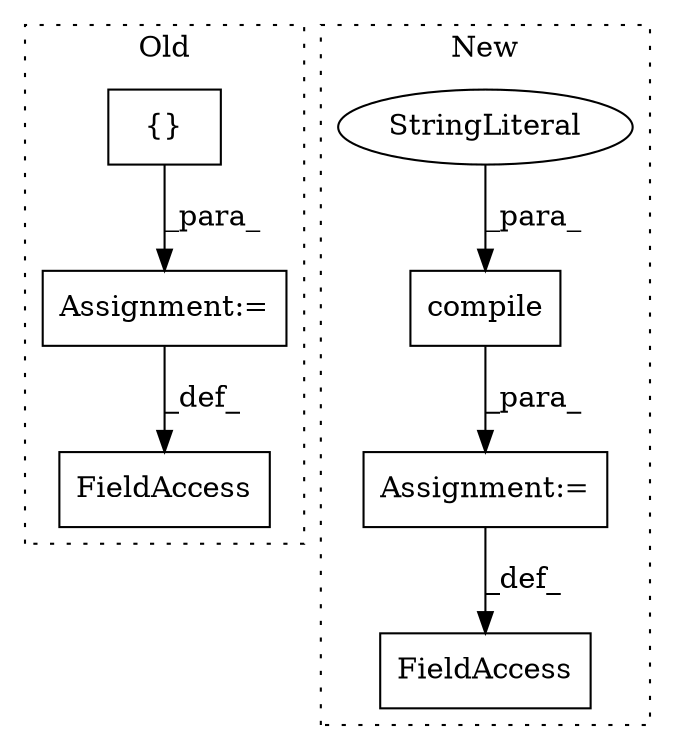 digraph G {
subgraph cluster0 {
1 [label="{}" a="4" s="396,418" l="1,1" shape="box"];
3 [label="Assignment:=" a="7" s="383" l="1" shape="box"];
7 [label="FieldAccess" a="22" s="363" l="20" shape="box"];
label = "Old";
style="dotted";
}
subgraph cluster1 {
2 [label="compile" a="32" s="442,463" l="8,1" shape="box"];
4 [label="Assignment:=" a="7" s="438" l="1" shape="box"];
5 [label="StringLiteral" a="45" s="450" l="8" shape="ellipse"];
6 [label="FieldAccess" a="22" s="416" l="22" shape="box"];
label = "New";
style="dotted";
}
1 -> 3 [label="_para_"];
2 -> 4 [label="_para_"];
3 -> 7 [label="_def_"];
4 -> 6 [label="_def_"];
5 -> 2 [label="_para_"];
}